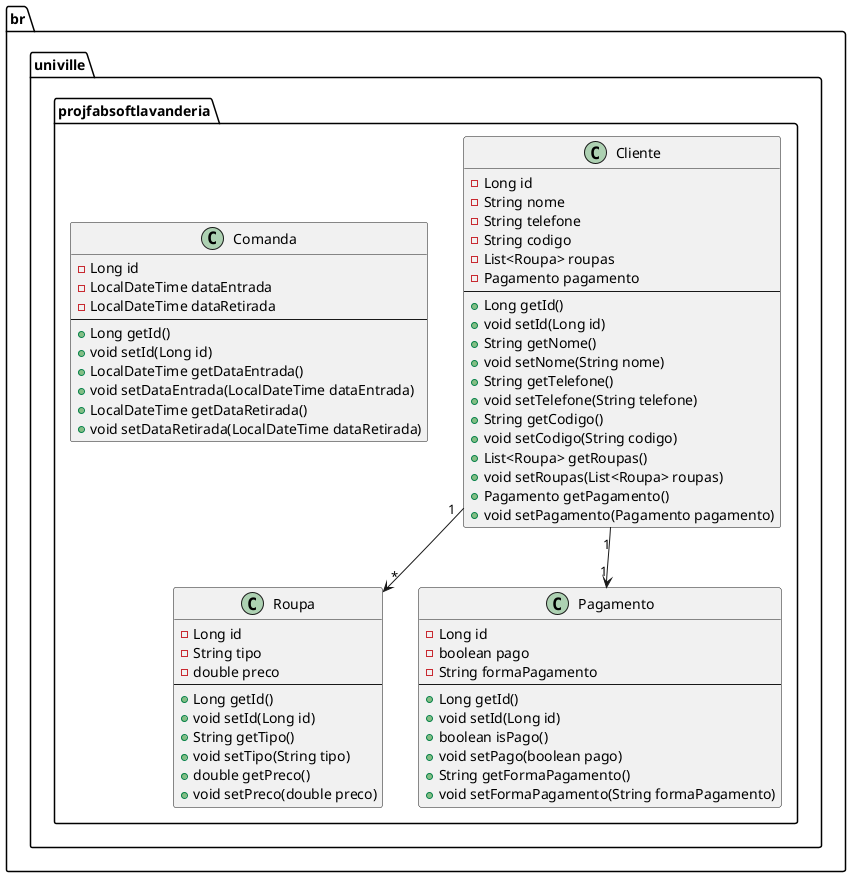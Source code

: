 @startuml
package br.univille.projfabsoftlavanderia {
    class Cliente {
        - Long id
        - String nome
        - String telefone
        - String codigo
        - List<Roupa> roupas
        - Pagamento pagamento
        --
        + Long getId()
        + void setId(Long id)
        + String getNome()
        + void setNome(String nome)
        + String getTelefone()
        + void setTelefone(String telefone)
        + String getCodigo()
        + void setCodigo(String codigo)
        + List<Roupa> getRoupas()
        + void setRoupas(List<Roupa> roupas)
        + Pagamento getPagamento()
        + void setPagamento(Pagamento pagamento)
    }

    class Roupa {
        - Long id
        - String tipo
        - double preco
        --
        + Long getId()
        + void setId(Long id)
        + String getTipo()
        + void setTipo(String tipo)
        + double getPreco()
        + void setPreco(double preco)
    }

    class Pagamento {
        - Long id
        - boolean pago
        - String formaPagamento
        --
        + Long getId()
        + void setId(Long id)
        + boolean isPago()
        + void setPago(boolean pago)
        + String getFormaPagamento()
        + void setFormaPagamento(String formaPagamento)
    }

    class Comanda {
        - Long id
        - LocalDateTime dataEntrada
        - LocalDateTime dataRetirada
        --
        + Long getId()
        + void setId(Long id)
        + LocalDateTime getDataEntrada()
        + void setDataEntrada(LocalDateTime dataEntrada)
        + LocalDateTime getDataRetirada()
        + void setDataRetirada(LocalDateTime dataRetirada)
    }

    Cliente "1" --> "*" Roupa
    Cliente "1" --> "1" Pagamento
}
@enduml